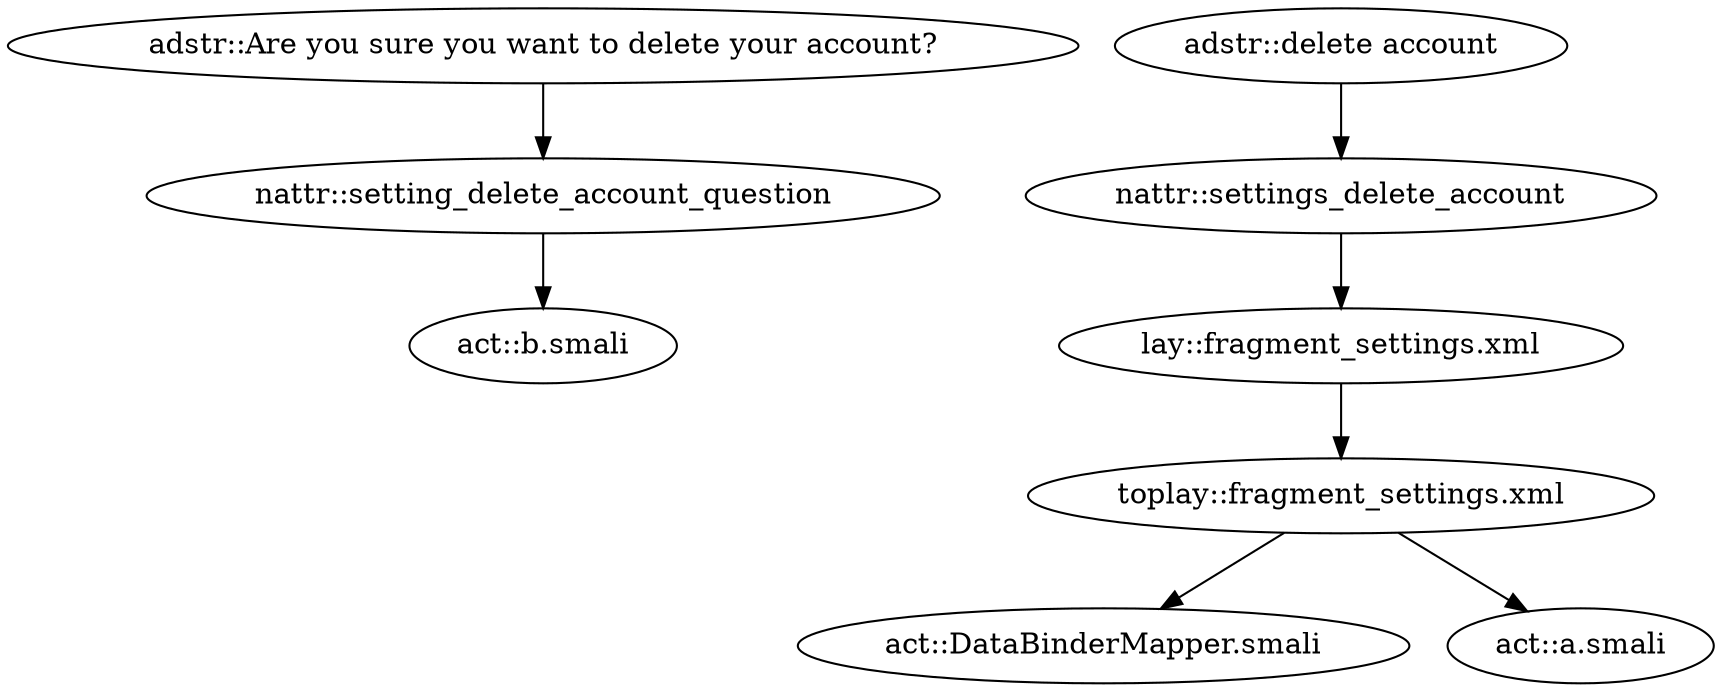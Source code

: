 digraph G {
"adstr::Are you sure you want to delete your account?" -> "nattr::setting_delete_account_question"
"adstr::delete account" -> "nattr::settings_delete_account"
"nattr::settings_delete_account" -> "lay::fragment_settings.xml"
"nattr::setting_delete_account_question" -> "act::b.smali"
"lay::fragment_settings.xml" -> "toplay::fragment_settings.xml"
"toplay::fragment_settings.xml" -> "act::DataBinderMapper.smali"
"toplay::fragment_settings.xml" -> "act::a.smali"
}
